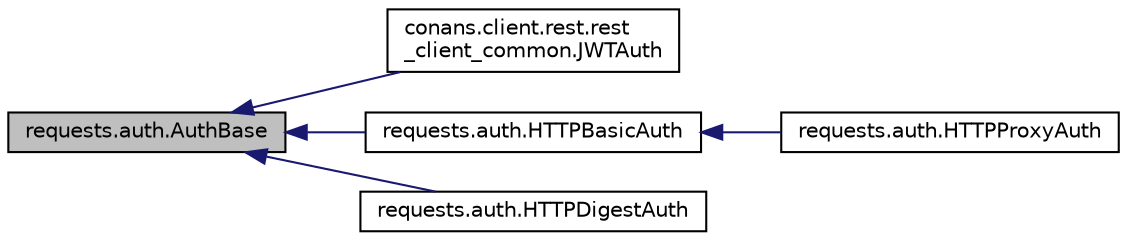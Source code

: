 digraph "requests.auth.AuthBase"
{
 // LATEX_PDF_SIZE
  edge [fontname="Helvetica",fontsize="10",labelfontname="Helvetica",labelfontsize="10"];
  node [fontname="Helvetica",fontsize="10",shape=record];
  rankdir="LR";
  Node1 [label="requests.auth.AuthBase",height=0.2,width=0.4,color="black", fillcolor="grey75", style="filled", fontcolor="black",tooltip=" "];
  Node1 -> Node2 [dir="back",color="midnightblue",fontsize="10",style="solid",fontname="Helvetica"];
  Node2 [label="conans.client.rest.rest\l_client_common.JWTAuth",height=0.2,width=0.4,color="black", fillcolor="white", style="filled",URL="$classconans_1_1client_1_1rest_1_1rest__client__common_1_1JWTAuth.html",tooltip=" "];
  Node1 -> Node3 [dir="back",color="midnightblue",fontsize="10",style="solid",fontname="Helvetica"];
  Node3 [label="requests.auth.HTTPBasicAuth",height=0.2,width=0.4,color="black", fillcolor="white", style="filled",URL="$classrequests_1_1auth_1_1HTTPBasicAuth.html",tooltip=" "];
  Node3 -> Node4 [dir="back",color="midnightblue",fontsize="10",style="solid",fontname="Helvetica"];
  Node4 [label="requests.auth.HTTPProxyAuth",height=0.2,width=0.4,color="black", fillcolor="white", style="filled",URL="$classrequests_1_1auth_1_1HTTPProxyAuth.html",tooltip=" "];
  Node1 -> Node5 [dir="back",color="midnightblue",fontsize="10",style="solid",fontname="Helvetica"];
  Node5 [label="requests.auth.HTTPDigestAuth",height=0.2,width=0.4,color="black", fillcolor="white", style="filled",URL="$classrequests_1_1auth_1_1HTTPDigestAuth.html",tooltip=" "];
}
